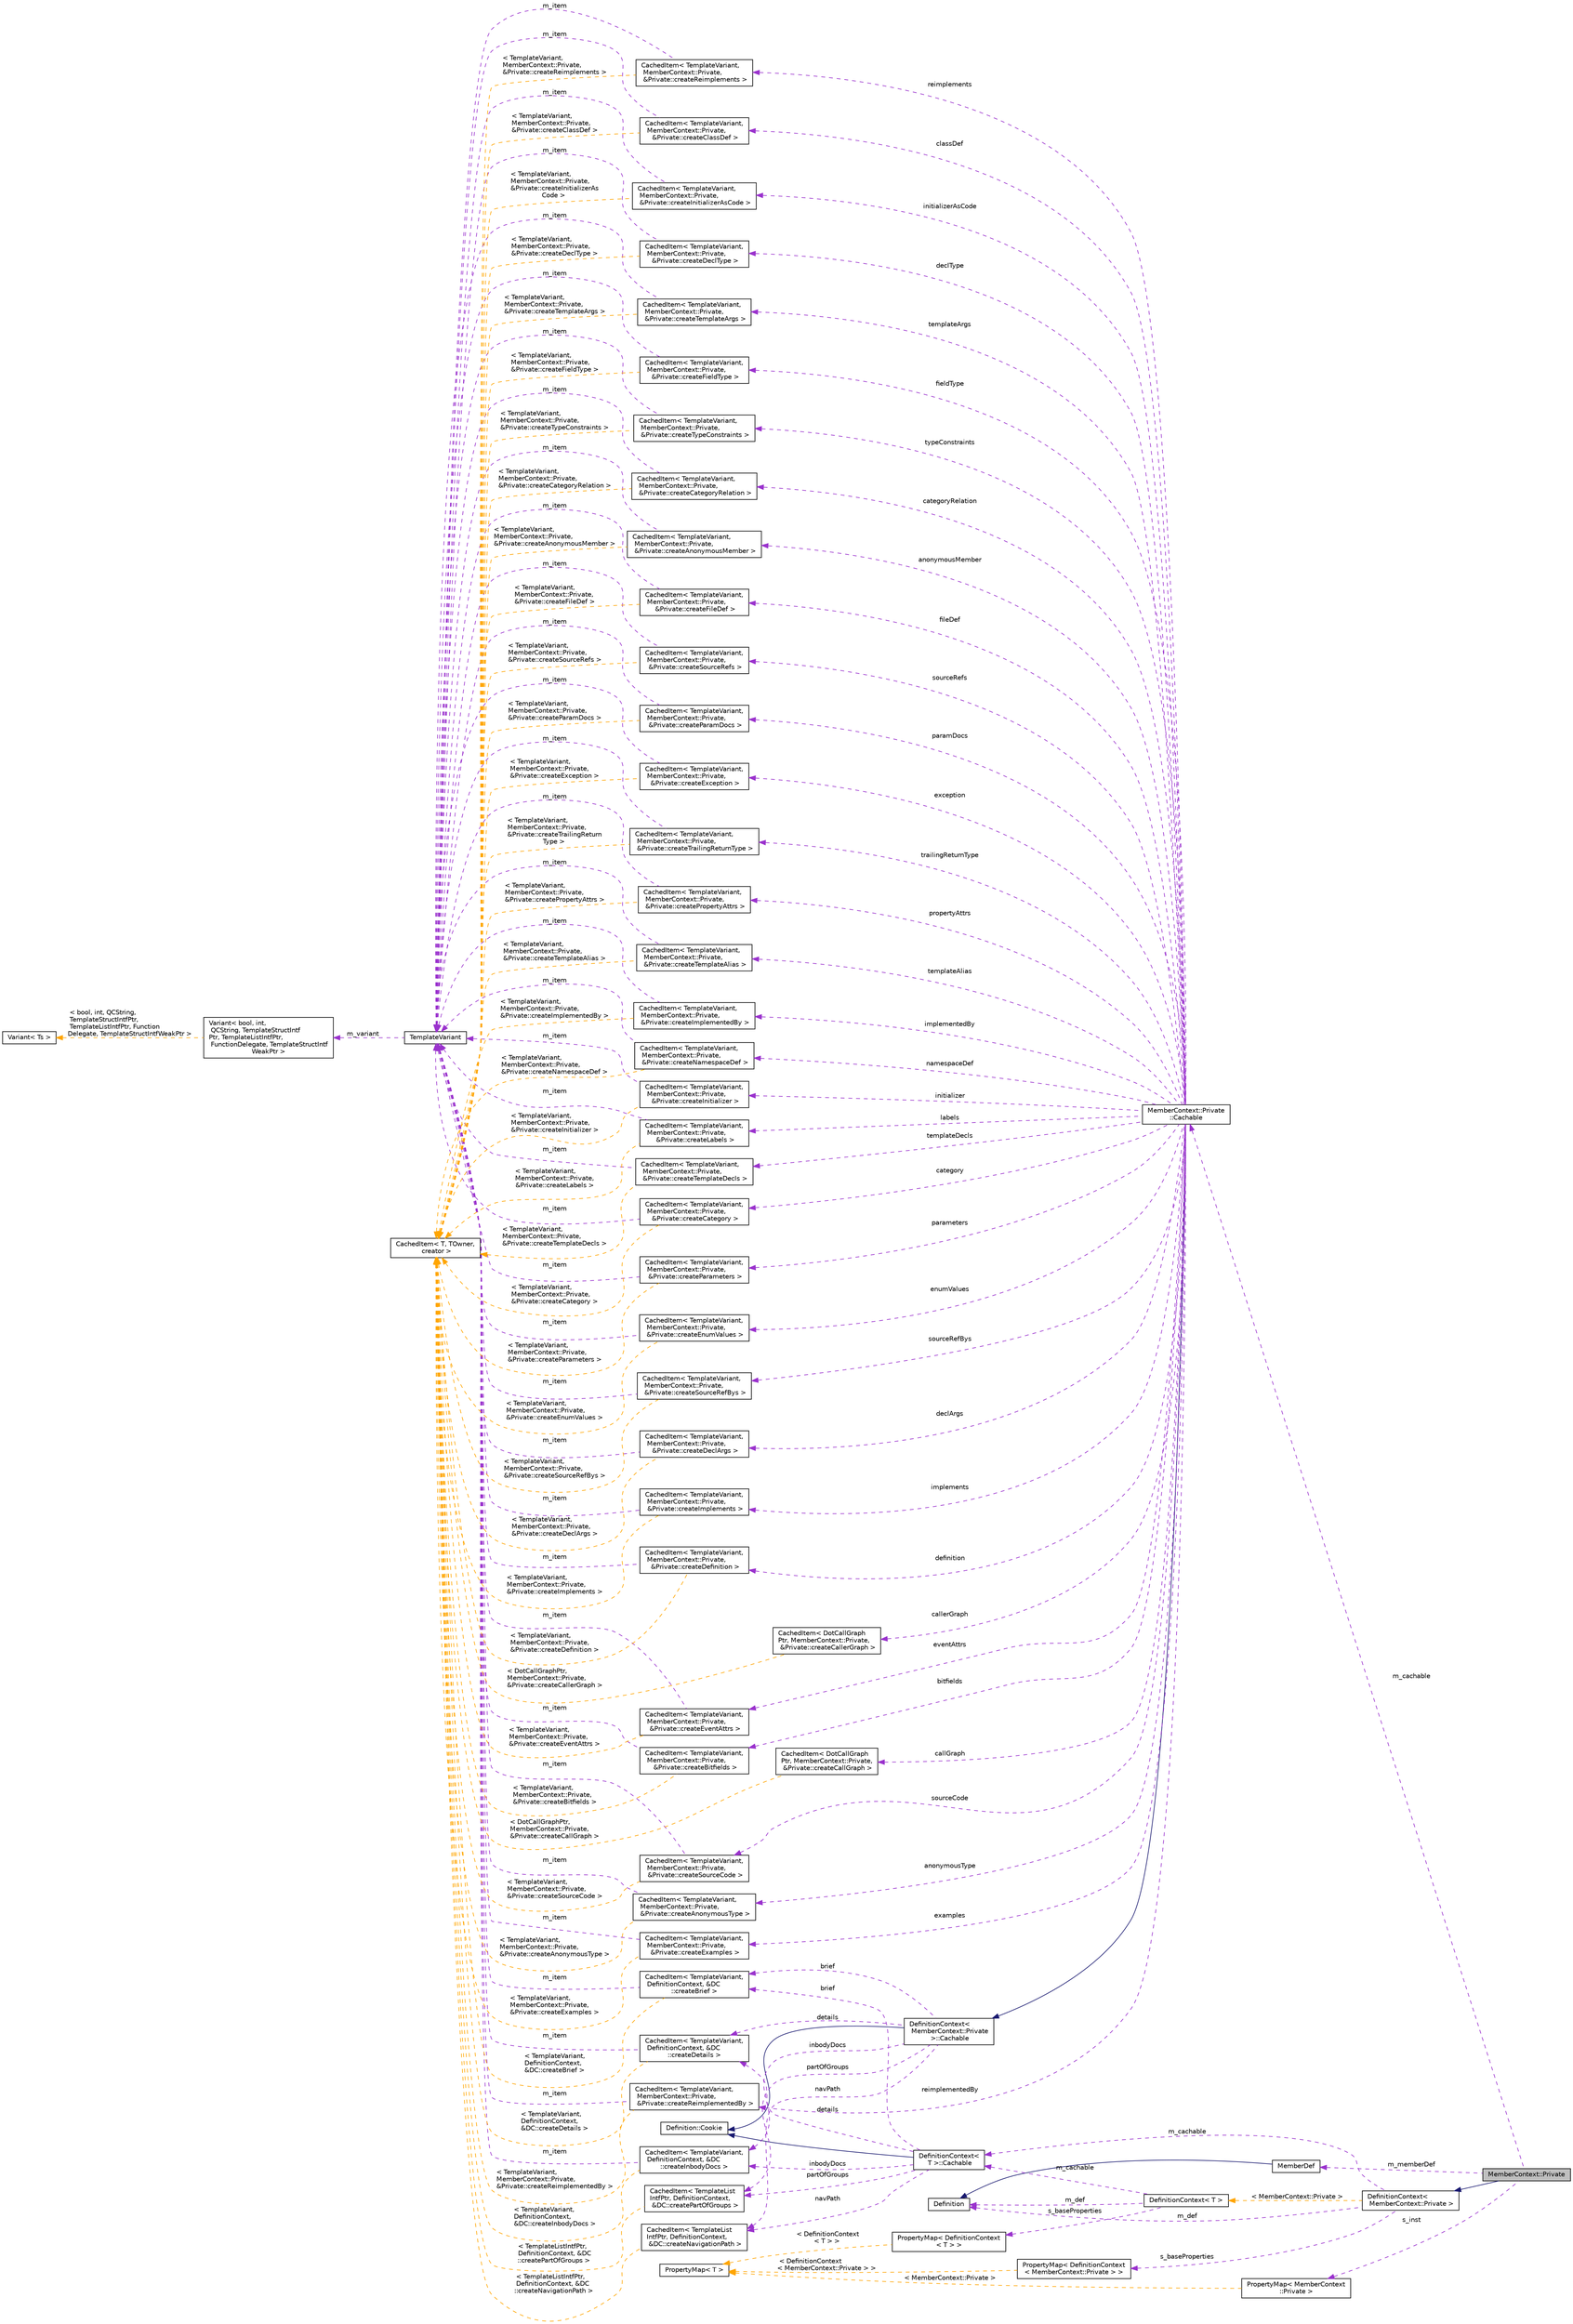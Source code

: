 digraph "MemberContext::Private"
{
 // INTERACTIVE_SVG=YES
 // LATEX_PDF_SIZE
  edge [fontname="Helvetica",fontsize="10",labelfontname="Helvetica",labelfontsize="10"];
  node [fontname="Helvetica",fontsize="10",shape=record];
  rankdir="LR";
  Node1 [label="MemberContext::Private",height=0.2,width=0.4,color="black", fillcolor="grey75", style="filled", fontcolor="black",tooltip=" "];
  Node2 -> Node1 [dir="back",color="midnightblue",fontsize="10",style="solid",fontname="Helvetica"];
  Node2 [label="DefinitionContext\<\l MemberContext::Private \>",height=0.2,width=0.4,color="black", fillcolor="white", style="filled",URL="$d6/d49/class_definition_context.html",tooltip=" "];
  Node3 -> Node2 [dir="back",color="darkorchid3",fontsize="10",style="dashed",label=" m_def" ,fontname="Helvetica"];
  Node3 [label="Definition",height=0.2,width=0.4,color="black", fillcolor="white", style="filled",URL="$d5/dcc/class_definition.html",tooltip="The common base class of all entity definitions found in the sources."];
  Node4 -> Node2 [dir="back",color="darkorchid3",fontsize="10",style="dashed",label=" s_baseProperties" ,fontname="Helvetica"];
  Node4 [label="PropertyMap\< DefinitionContext\l\< MemberContext::Private \> \>",height=0.2,width=0.4,color="black", fillcolor="white", style="filled",URL="$d5/dbf/class_property_map.html",tooltip=" "];
  Node5 -> Node4 [dir="back",color="orange",fontsize="10",style="dashed",label=" \< DefinitionContext\l\< MemberContext::Private \> \>" ,fontname="Helvetica"];
  Node5 [label="PropertyMap\< T \>",height=0.2,width=0.4,color="black", fillcolor="white", style="filled",URL="$d5/dbf/class_property_map.html",tooltip="Class representing a mapping of properties and the corresponding getter function."];
  Node6 -> Node2 [dir="back",color="darkorchid3",fontsize="10",style="dashed",label=" m_cachable" ,fontname="Helvetica"];
  Node6 [label="DefinitionContext\<\l T \>::Cachable",height=0.2,width=0.4,color="black", fillcolor="white", style="filled",URL="$d9/d7b/struct_definition_context_1_1_cachable.html",tooltip=" "];
  Node7 -> Node6 [dir="back",color="midnightblue",fontsize="10",style="solid",fontname="Helvetica"];
  Node7 [label="Definition::Cookie",height=0.2,width=0.4,color="black", fillcolor="white", style="filled",URL="$d1/d2f/struct_definition_1_1_cookie.html",tooltip=" "];
  Node8 -> Node6 [dir="back",color="darkorchid3",fontsize="10",style="dashed",label=" details" ,fontname="Helvetica"];
  Node8 [label="CachedItem\< TemplateVariant,\l DefinitionContext, &DC\l::createDetails \>",height=0.2,width=0.4,color="black", fillcolor="white", style="filled",URL="$d7/dc1/class_cached_item.html",tooltip=" "];
  Node9 -> Node8 [dir="back",color="darkorchid3",fontsize="10",style="dashed",label=" m_item" ,fontname="Helvetica"];
  Node9 [label="TemplateVariant",height=0.2,width=0.4,color="black", fillcolor="white", style="filled",URL="$d1/dba/class_template_variant.html",tooltip="Variant type which can hold one value of a fixed set of types."];
  Node10 -> Node9 [dir="back",color="darkorchid3",fontsize="10",style="dashed",label=" m_variant" ,fontname="Helvetica"];
  Node10 [label="Variant\< bool, int,\l QCString, TemplateStructIntf\lPtr, TemplateListIntfPtr,\l FunctionDelegate, TemplateStructIntf\lWeakPtr \>",height=0.2,width=0.4,color="black", fillcolor="white", style="filled",URL="$de/d1e/struct_variant.html",tooltip=" "];
  Node11 -> Node10 [dir="back",color="orange",fontsize="10",style="dashed",label=" \< bool, int, QCString,\l TemplateStructIntfPtr,\l TemplateListIntfPtr, Function\lDelegate, TemplateStructIntfWeakPtr \>" ,fontname="Helvetica"];
  Node11 [label="Variant\< Ts \>",height=0.2,width=0.4,color="black", fillcolor="white", style="filled",URL="$de/d1e/struct_variant.html",tooltip="Implementation of a variant container (similar to C++17's std::variant)."];
  Node12 -> Node8 [dir="back",color="orange",fontsize="10",style="dashed",label=" \< TemplateVariant,\l DefinitionContext,\l &DC::createDetails \>" ,fontname="Helvetica"];
  Node12 [label="CachedItem\< T, TOwner,\l creator \>",height=0.2,width=0.4,color="black", fillcolor="white", style="filled",URL="$d7/dc1/class_cached_item.html",tooltip="Wrapper for data that needs to be cached."];
  Node13 -> Node6 [dir="back",color="darkorchid3",fontsize="10",style="dashed",label=" brief" ,fontname="Helvetica"];
  Node13 [label="CachedItem\< TemplateVariant,\l DefinitionContext, &DC\l::createBrief \>",height=0.2,width=0.4,color="black", fillcolor="white", style="filled",URL="$d7/dc1/class_cached_item.html",tooltip=" "];
  Node9 -> Node13 [dir="back",color="darkorchid3",fontsize="10",style="dashed",label=" m_item" ,fontname="Helvetica"];
  Node12 -> Node13 [dir="back",color="orange",fontsize="10",style="dashed",label=" \< TemplateVariant,\l DefinitionContext,\l &DC::createBrief \>" ,fontname="Helvetica"];
  Node14 -> Node6 [dir="back",color="darkorchid3",fontsize="10",style="dashed",label=" navPath" ,fontname="Helvetica"];
  Node14 [label="CachedItem\< TemplateList\lIntfPtr, DefinitionContext,\l &DC::createNavigationPath \>",height=0.2,width=0.4,color="black", fillcolor="white", style="filled",URL="$d7/dc1/class_cached_item.html",tooltip=" "];
  Node12 -> Node14 [dir="back",color="orange",fontsize="10",style="dashed",label=" \< TemplateListIntfPtr,\l DefinitionContext, &DC\l::createNavigationPath \>" ,fontname="Helvetica"];
  Node15 -> Node6 [dir="back",color="darkorchid3",fontsize="10",style="dashed",label=" partOfGroups" ,fontname="Helvetica"];
  Node15 [label="CachedItem\< TemplateList\lIntfPtr, DefinitionContext,\l &DC::createPartOfGroups \>",height=0.2,width=0.4,color="black", fillcolor="white", style="filled",URL="$d7/dc1/class_cached_item.html",tooltip=" "];
  Node12 -> Node15 [dir="back",color="orange",fontsize="10",style="dashed",label=" \< TemplateListIntfPtr,\l DefinitionContext, &DC\l::createPartOfGroups \>" ,fontname="Helvetica"];
  Node16 -> Node6 [dir="back",color="darkorchid3",fontsize="10",style="dashed",label=" inbodyDocs" ,fontname="Helvetica"];
  Node16 [label="CachedItem\< TemplateVariant,\l DefinitionContext, &DC\l::createInbodyDocs \>",height=0.2,width=0.4,color="black", fillcolor="white", style="filled",URL="$d7/dc1/class_cached_item.html",tooltip=" "];
  Node9 -> Node16 [dir="back",color="darkorchid3",fontsize="10",style="dashed",label=" m_item" ,fontname="Helvetica"];
  Node12 -> Node16 [dir="back",color="orange",fontsize="10",style="dashed",label=" \< TemplateVariant,\l DefinitionContext,\l &DC::createInbodyDocs \>" ,fontname="Helvetica"];
  Node17 -> Node2 [dir="back",color="orange",fontsize="10",style="dashed",label=" \< MemberContext::Private \>" ,fontname="Helvetica"];
  Node17 [label="DefinitionContext\< T \>",height=0.2,width=0.4,color="black", fillcolor="white", style="filled",URL="$d6/d49/class_definition_context.html",tooltip=" "];
  Node3 -> Node17 [dir="back",color="darkorchid3",fontsize="10",style="dashed",label=" m_def" ,fontname="Helvetica"];
  Node18 -> Node17 [dir="back",color="darkorchid3",fontsize="10",style="dashed",label=" s_baseProperties" ,fontname="Helvetica"];
  Node18 [label="PropertyMap\< DefinitionContext\l\< T \> \>",height=0.2,width=0.4,color="black", fillcolor="white", style="filled",URL="$d5/dbf/class_property_map.html",tooltip=" "];
  Node5 -> Node18 [dir="back",color="orange",fontsize="10",style="dashed",label=" \< DefinitionContext\l\< T \> \>" ,fontname="Helvetica"];
  Node6 -> Node17 [dir="back",color="darkorchid3",fontsize="10",style="dashed",label=" m_cachable" ,fontname="Helvetica"];
  Node19 -> Node1 [dir="back",color="darkorchid3",fontsize="10",style="dashed",label=" s_inst" ,fontname="Helvetica"];
  Node19 [label="PropertyMap\< MemberContext\l::Private \>",height=0.2,width=0.4,color="black", fillcolor="white", style="filled",URL="$d5/dbf/class_property_map.html",tooltip=" "];
  Node5 -> Node19 [dir="back",color="orange",fontsize="10",style="dashed",label=" \< MemberContext::Private \>" ,fontname="Helvetica"];
  Node20 -> Node1 [dir="back",color="darkorchid3",fontsize="10",style="dashed",label=" m_cachable" ,fontname="Helvetica"];
  Node20 [label="MemberContext::Private\l::Cachable",height=0.2,width=0.4,color="black", fillcolor="white", style="filled",URL="$d7/d88/struct_member_context_1_1_private_1_1_cachable.html",tooltip=" "];
  Node21 -> Node20 [dir="back",color="midnightblue",fontsize="10",style="solid",fontname="Helvetica"];
  Node21 [label="DefinitionContext\<\l MemberContext::Private\l \>::Cachable",height=0.2,width=0.4,color="black", fillcolor="white", style="filled",URL="$d9/d7b/struct_definition_context_1_1_cachable.html",tooltip=" "];
  Node7 -> Node21 [dir="back",color="midnightblue",fontsize="10",style="solid",fontname="Helvetica"];
  Node8 -> Node21 [dir="back",color="darkorchid3",fontsize="10",style="dashed",label=" details" ,fontname="Helvetica"];
  Node13 -> Node21 [dir="back",color="darkorchid3",fontsize="10",style="dashed",label=" brief" ,fontname="Helvetica"];
  Node14 -> Node21 [dir="back",color="darkorchid3",fontsize="10",style="dashed",label=" navPath" ,fontname="Helvetica"];
  Node15 -> Node21 [dir="back",color="darkorchid3",fontsize="10",style="dashed",label=" partOfGroups" ,fontname="Helvetica"];
  Node16 -> Node21 [dir="back",color="darkorchid3",fontsize="10",style="dashed",label=" inbodyDocs" ,fontname="Helvetica"];
  Node22 -> Node20 [dir="back",color="darkorchid3",fontsize="10",style="dashed",label=" anonymousMember" ,fontname="Helvetica"];
  Node22 [label="CachedItem\< TemplateVariant,\l MemberContext::Private,\l &Private::createAnonymousMember \>",height=0.2,width=0.4,color="black", fillcolor="white", style="filled",URL="$d7/dc1/class_cached_item.html",tooltip=" "];
  Node9 -> Node22 [dir="back",color="darkorchid3",fontsize="10",style="dashed",label=" m_item" ,fontname="Helvetica"];
  Node12 -> Node22 [dir="back",color="orange",fontsize="10",style="dashed",label=" \< TemplateVariant,\l MemberContext::Private,\l &Private::createAnonymousMember \>" ,fontname="Helvetica"];
  Node23 -> Node20 [dir="back",color="darkorchid3",fontsize="10",style="dashed",label=" fileDef" ,fontname="Helvetica"];
  Node23 [label="CachedItem\< TemplateVariant,\l MemberContext::Private,\l &Private::createFileDef \>",height=0.2,width=0.4,color="black", fillcolor="white", style="filled",URL="$d7/dc1/class_cached_item.html",tooltip=" "];
  Node9 -> Node23 [dir="back",color="darkorchid3",fontsize="10",style="dashed",label=" m_item" ,fontname="Helvetica"];
  Node12 -> Node23 [dir="back",color="orange",fontsize="10",style="dashed",label=" \< TemplateVariant,\l MemberContext::Private,\l &Private::createFileDef \>" ,fontname="Helvetica"];
  Node24 -> Node20 [dir="back",color="darkorchid3",fontsize="10",style="dashed",label=" sourceRefs" ,fontname="Helvetica"];
  Node24 [label="CachedItem\< TemplateVariant,\l MemberContext::Private,\l &Private::createSourceRefs \>",height=0.2,width=0.4,color="black", fillcolor="white", style="filled",URL="$d7/dc1/class_cached_item.html",tooltip=" "];
  Node9 -> Node24 [dir="back",color="darkorchid3",fontsize="10",style="dashed",label=" m_item" ,fontname="Helvetica"];
  Node12 -> Node24 [dir="back",color="orange",fontsize="10",style="dashed",label=" \< TemplateVariant,\l MemberContext::Private,\l &Private::createSourceRefs \>" ,fontname="Helvetica"];
  Node25 -> Node20 [dir="back",color="darkorchid3",fontsize="10",style="dashed",label=" paramDocs" ,fontname="Helvetica"];
  Node25 [label="CachedItem\< TemplateVariant,\l MemberContext::Private,\l &Private::createParamDocs \>",height=0.2,width=0.4,color="black", fillcolor="white", style="filled",URL="$d7/dc1/class_cached_item.html",tooltip=" "];
  Node9 -> Node25 [dir="back",color="darkorchid3",fontsize="10",style="dashed",label=" m_item" ,fontname="Helvetica"];
  Node12 -> Node25 [dir="back",color="orange",fontsize="10",style="dashed",label=" \< TemplateVariant,\l MemberContext::Private,\l &Private::createParamDocs \>" ,fontname="Helvetica"];
  Node26 -> Node20 [dir="back",color="darkorchid3",fontsize="10",style="dashed",label=" exception" ,fontname="Helvetica"];
  Node26 [label="CachedItem\< TemplateVariant,\l MemberContext::Private,\l &Private::createException \>",height=0.2,width=0.4,color="black", fillcolor="white", style="filled",URL="$d7/dc1/class_cached_item.html",tooltip=" "];
  Node9 -> Node26 [dir="back",color="darkorchid3",fontsize="10",style="dashed",label=" m_item" ,fontname="Helvetica"];
  Node12 -> Node26 [dir="back",color="orange",fontsize="10",style="dashed",label=" \< TemplateVariant,\l MemberContext::Private,\l &Private::createException \>" ,fontname="Helvetica"];
  Node27 -> Node20 [dir="back",color="darkorchid3",fontsize="10",style="dashed",label=" trailingReturnType" ,fontname="Helvetica"];
  Node27 [label="CachedItem\< TemplateVariant,\l MemberContext::Private,\l &Private::createTrailingReturnType \>",height=0.2,width=0.4,color="black", fillcolor="white", style="filled",URL="$d7/dc1/class_cached_item.html",tooltip=" "];
  Node9 -> Node27 [dir="back",color="darkorchid3",fontsize="10",style="dashed",label=" m_item" ,fontname="Helvetica"];
  Node12 -> Node27 [dir="back",color="orange",fontsize="10",style="dashed",label=" \< TemplateVariant,\l MemberContext::Private,\l &Private::createTrailingReturn\lType \>" ,fontname="Helvetica"];
  Node28 -> Node20 [dir="back",color="darkorchid3",fontsize="10",style="dashed",label=" propertyAttrs" ,fontname="Helvetica"];
  Node28 [label="CachedItem\< TemplateVariant,\l MemberContext::Private,\l &Private::createPropertyAttrs \>",height=0.2,width=0.4,color="black", fillcolor="white", style="filled",URL="$d7/dc1/class_cached_item.html",tooltip=" "];
  Node9 -> Node28 [dir="back",color="darkorchid3",fontsize="10",style="dashed",label=" m_item" ,fontname="Helvetica"];
  Node12 -> Node28 [dir="back",color="orange",fontsize="10",style="dashed",label=" \< TemplateVariant,\l MemberContext::Private,\l &Private::createPropertyAttrs \>" ,fontname="Helvetica"];
  Node29 -> Node20 [dir="back",color="darkorchid3",fontsize="10",style="dashed",label=" templateAlias" ,fontname="Helvetica"];
  Node29 [label="CachedItem\< TemplateVariant,\l MemberContext::Private,\l &Private::createTemplateAlias \>",height=0.2,width=0.4,color="black", fillcolor="white", style="filled",URL="$d7/dc1/class_cached_item.html",tooltip=" "];
  Node9 -> Node29 [dir="back",color="darkorchid3",fontsize="10",style="dashed",label=" m_item" ,fontname="Helvetica"];
  Node12 -> Node29 [dir="back",color="orange",fontsize="10",style="dashed",label=" \< TemplateVariant,\l MemberContext::Private,\l &Private::createTemplateAlias \>" ,fontname="Helvetica"];
  Node30 -> Node20 [dir="back",color="darkorchid3",fontsize="10",style="dashed",label=" implementedBy" ,fontname="Helvetica"];
  Node30 [label="CachedItem\< TemplateVariant,\l MemberContext::Private,\l &Private::createImplementedBy \>",height=0.2,width=0.4,color="black", fillcolor="white", style="filled",URL="$d7/dc1/class_cached_item.html",tooltip=" "];
  Node9 -> Node30 [dir="back",color="darkorchid3",fontsize="10",style="dashed",label=" m_item" ,fontname="Helvetica"];
  Node12 -> Node30 [dir="back",color="orange",fontsize="10",style="dashed",label=" \< TemplateVariant,\l MemberContext::Private,\l &Private::createImplementedBy \>" ,fontname="Helvetica"];
  Node31 -> Node20 [dir="back",color="darkorchid3",fontsize="10",style="dashed",label=" namespaceDef" ,fontname="Helvetica"];
  Node31 [label="CachedItem\< TemplateVariant,\l MemberContext::Private,\l &Private::createNamespaceDef \>",height=0.2,width=0.4,color="black", fillcolor="white", style="filled",URL="$d7/dc1/class_cached_item.html",tooltip=" "];
  Node9 -> Node31 [dir="back",color="darkorchid3",fontsize="10",style="dashed",label=" m_item" ,fontname="Helvetica"];
  Node12 -> Node31 [dir="back",color="orange",fontsize="10",style="dashed",label=" \< TemplateVariant,\l MemberContext::Private,\l &Private::createNamespaceDef \>" ,fontname="Helvetica"];
  Node32 -> Node20 [dir="back",color="darkorchid3",fontsize="10",style="dashed",label=" initializer" ,fontname="Helvetica"];
  Node32 [label="CachedItem\< TemplateVariant,\l MemberContext::Private,\l &Private::createInitializer \>",height=0.2,width=0.4,color="black", fillcolor="white", style="filled",URL="$d7/dc1/class_cached_item.html",tooltip=" "];
  Node9 -> Node32 [dir="back",color="darkorchid3",fontsize="10",style="dashed",label=" m_item" ,fontname="Helvetica"];
  Node12 -> Node32 [dir="back",color="orange",fontsize="10",style="dashed",label=" \< TemplateVariant,\l MemberContext::Private,\l &Private::createInitializer \>" ,fontname="Helvetica"];
  Node33 -> Node20 [dir="back",color="darkorchid3",fontsize="10",style="dashed",label=" labels" ,fontname="Helvetica"];
  Node33 [label="CachedItem\< TemplateVariant,\l MemberContext::Private,\l &Private::createLabels \>",height=0.2,width=0.4,color="black", fillcolor="white", style="filled",URL="$d7/dc1/class_cached_item.html",tooltip=" "];
  Node9 -> Node33 [dir="back",color="darkorchid3",fontsize="10",style="dashed",label=" m_item" ,fontname="Helvetica"];
  Node12 -> Node33 [dir="back",color="orange",fontsize="10",style="dashed",label=" \< TemplateVariant,\l MemberContext::Private,\l &Private::createLabels \>" ,fontname="Helvetica"];
  Node34 -> Node20 [dir="back",color="darkorchid3",fontsize="10",style="dashed",label=" templateDecls" ,fontname="Helvetica"];
  Node34 [label="CachedItem\< TemplateVariant,\l MemberContext::Private,\l &Private::createTemplateDecls \>",height=0.2,width=0.4,color="black", fillcolor="white", style="filled",URL="$d7/dc1/class_cached_item.html",tooltip=" "];
  Node9 -> Node34 [dir="back",color="darkorchid3",fontsize="10",style="dashed",label=" m_item" ,fontname="Helvetica"];
  Node12 -> Node34 [dir="back",color="orange",fontsize="10",style="dashed",label=" \< TemplateVariant,\l MemberContext::Private,\l &Private::createTemplateDecls \>" ,fontname="Helvetica"];
  Node35 -> Node20 [dir="back",color="darkorchid3",fontsize="10",style="dashed",label=" parameters" ,fontname="Helvetica"];
  Node35 [label="CachedItem\< TemplateVariant,\l MemberContext::Private,\l &Private::createParameters \>",height=0.2,width=0.4,color="black", fillcolor="white", style="filled",URL="$d7/dc1/class_cached_item.html",tooltip=" "];
  Node9 -> Node35 [dir="back",color="darkorchid3",fontsize="10",style="dashed",label=" m_item" ,fontname="Helvetica"];
  Node12 -> Node35 [dir="back",color="orange",fontsize="10",style="dashed",label=" \< TemplateVariant,\l MemberContext::Private,\l &Private::createParameters \>" ,fontname="Helvetica"];
  Node36 -> Node20 [dir="back",color="darkorchid3",fontsize="10",style="dashed",label=" sourceRefBys" ,fontname="Helvetica"];
  Node36 [label="CachedItem\< TemplateVariant,\l MemberContext::Private,\l &Private::createSourceRefBys \>",height=0.2,width=0.4,color="black", fillcolor="white", style="filled",URL="$d7/dc1/class_cached_item.html",tooltip=" "];
  Node9 -> Node36 [dir="back",color="darkorchid3",fontsize="10",style="dashed",label=" m_item" ,fontname="Helvetica"];
  Node12 -> Node36 [dir="back",color="orange",fontsize="10",style="dashed",label=" \< TemplateVariant,\l MemberContext::Private,\l &Private::createSourceRefBys \>" ,fontname="Helvetica"];
  Node37 -> Node20 [dir="back",color="darkorchid3",fontsize="10",style="dashed",label=" implements" ,fontname="Helvetica"];
  Node37 [label="CachedItem\< TemplateVariant,\l MemberContext::Private,\l &Private::createImplements \>",height=0.2,width=0.4,color="black", fillcolor="white", style="filled",URL="$d7/dc1/class_cached_item.html",tooltip=" "];
  Node9 -> Node37 [dir="back",color="darkorchid3",fontsize="10",style="dashed",label=" m_item" ,fontname="Helvetica"];
  Node12 -> Node37 [dir="back",color="orange",fontsize="10",style="dashed",label=" \< TemplateVariant,\l MemberContext::Private,\l &Private::createImplements \>" ,fontname="Helvetica"];
  Node38 -> Node20 [dir="back",color="darkorchid3",fontsize="10",style="dashed",label=" eventAttrs" ,fontname="Helvetica"];
  Node38 [label="CachedItem\< TemplateVariant,\l MemberContext::Private,\l &Private::createEventAttrs \>",height=0.2,width=0.4,color="black", fillcolor="white", style="filled",URL="$d7/dc1/class_cached_item.html",tooltip=" "];
  Node9 -> Node38 [dir="back",color="darkorchid3",fontsize="10",style="dashed",label=" m_item" ,fontname="Helvetica"];
  Node12 -> Node38 [dir="back",color="orange",fontsize="10",style="dashed",label=" \< TemplateVariant,\l MemberContext::Private,\l &Private::createEventAttrs \>" ,fontname="Helvetica"];
  Node39 -> Node20 [dir="back",color="darkorchid3",fontsize="10",style="dashed",label=" bitfields" ,fontname="Helvetica"];
  Node39 [label="CachedItem\< TemplateVariant,\l MemberContext::Private,\l &Private::createBitfields \>",height=0.2,width=0.4,color="black", fillcolor="white", style="filled",URL="$d7/dc1/class_cached_item.html",tooltip=" "];
  Node9 -> Node39 [dir="back",color="darkorchid3",fontsize="10",style="dashed",label=" m_item" ,fontname="Helvetica"];
  Node12 -> Node39 [dir="back",color="orange",fontsize="10",style="dashed",label=" \< TemplateVariant,\l MemberContext::Private,\l &Private::createBitfields \>" ,fontname="Helvetica"];
  Node40 -> Node20 [dir="back",color="darkorchid3",fontsize="10",style="dashed",label=" sourceCode" ,fontname="Helvetica"];
  Node40 [label="CachedItem\< TemplateVariant,\l MemberContext::Private,\l &Private::createSourceCode \>",height=0.2,width=0.4,color="black", fillcolor="white", style="filled",URL="$d7/dc1/class_cached_item.html",tooltip=" "];
  Node9 -> Node40 [dir="back",color="darkorchid3",fontsize="10",style="dashed",label=" m_item" ,fontname="Helvetica"];
  Node12 -> Node40 [dir="back",color="orange",fontsize="10",style="dashed",label=" \< TemplateVariant,\l MemberContext::Private,\l &Private::createSourceCode \>" ,fontname="Helvetica"];
  Node41 -> Node20 [dir="back",color="darkorchid3",fontsize="10",style="dashed",label=" anonymousType" ,fontname="Helvetica"];
  Node41 [label="CachedItem\< TemplateVariant,\l MemberContext::Private,\l &Private::createAnonymousType \>",height=0.2,width=0.4,color="black", fillcolor="white", style="filled",URL="$d7/dc1/class_cached_item.html",tooltip=" "];
  Node9 -> Node41 [dir="back",color="darkorchid3",fontsize="10",style="dashed",label=" m_item" ,fontname="Helvetica"];
  Node12 -> Node41 [dir="back",color="orange",fontsize="10",style="dashed",label=" \< TemplateVariant,\l MemberContext::Private,\l &Private::createAnonymousType \>" ,fontname="Helvetica"];
  Node42 -> Node20 [dir="back",color="darkorchid3",fontsize="10",style="dashed",label=" examples" ,fontname="Helvetica"];
  Node42 [label="CachedItem\< TemplateVariant,\l MemberContext::Private,\l &Private::createExamples \>",height=0.2,width=0.4,color="black", fillcolor="white", style="filled",URL="$d7/dc1/class_cached_item.html",tooltip=" "];
  Node9 -> Node42 [dir="back",color="darkorchid3",fontsize="10",style="dashed",label=" m_item" ,fontname="Helvetica"];
  Node12 -> Node42 [dir="back",color="orange",fontsize="10",style="dashed",label=" \< TemplateVariant,\l MemberContext::Private,\l &Private::createExamples \>" ,fontname="Helvetica"];
  Node43 -> Node20 [dir="back",color="darkorchid3",fontsize="10",style="dashed",label=" reimplementedBy" ,fontname="Helvetica"];
  Node43 [label="CachedItem\< TemplateVariant,\l MemberContext::Private,\l &Private::createReimplementedBy \>",height=0.2,width=0.4,color="black", fillcolor="white", style="filled",URL="$d7/dc1/class_cached_item.html",tooltip=" "];
  Node9 -> Node43 [dir="back",color="darkorchid3",fontsize="10",style="dashed",label=" m_item" ,fontname="Helvetica"];
  Node12 -> Node43 [dir="back",color="orange",fontsize="10",style="dashed",label=" \< TemplateVariant,\l MemberContext::Private,\l &Private::createReimplementedBy \>" ,fontname="Helvetica"];
  Node44 -> Node20 [dir="back",color="darkorchid3",fontsize="10",style="dashed",label=" reimplements" ,fontname="Helvetica"];
  Node44 [label="CachedItem\< TemplateVariant,\l MemberContext::Private,\l &Private::createReimplements \>",height=0.2,width=0.4,color="black", fillcolor="white", style="filled",URL="$d7/dc1/class_cached_item.html",tooltip=" "];
  Node9 -> Node44 [dir="back",color="darkorchid3",fontsize="10",style="dashed",label=" m_item" ,fontname="Helvetica"];
  Node12 -> Node44 [dir="back",color="orange",fontsize="10",style="dashed",label=" \< TemplateVariant,\l MemberContext::Private,\l &Private::createReimplements \>" ,fontname="Helvetica"];
  Node45 -> Node20 [dir="back",color="darkorchid3",fontsize="10",style="dashed",label=" classDef" ,fontname="Helvetica"];
  Node45 [label="CachedItem\< TemplateVariant,\l MemberContext::Private,\l &Private::createClassDef \>",height=0.2,width=0.4,color="black", fillcolor="white", style="filled",URL="$d7/dc1/class_cached_item.html",tooltip=" "];
  Node9 -> Node45 [dir="back",color="darkorchid3",fontsize="10",style="dashed",label=" m_item" ,fontname="Helvetica"];
  Node12 -> Node45 [dir="back",color="orange",fontsize="10",style="dashed",label=" \< TemplateVariant,\l MemberContext::Private,\l &Private::createClassDef \>" ,fontname="Helvetica"];
  Node46 -> Node20 [dir="back",color="darkorchid3",fontsize="10",style="dashed",label=" initializerAsCode" ,fontname="Helvetica"];
  Node46 [label="CachedItem\< TemplateVariant,\l MemberContext::Private,\l &Private::createInitializerAsCode \>",height=0.2,width=0.4,color="black", fillcolor="white", style="filled",URL="$d7/dc1/class_cached_item.html",tooltip=" "];
  Node9 -> Node46 [dir="back",color="darkorchid3",fontsize="10",style="dashed",label=" m_item" ,fontname="Helvetica"];
  Node12 -> Node46 [dir="back",color="orange",fontsize="10",style="dashed",label=" \< TemplateVariant,\l MemberContext::Private,\l &Private::createInitializerAs\lCode \>" ,fontname="Helvetica"];
  Node47 -> Node20 [dir="back",color="darkorchid3",fontsize="10",style="dashed",label=" callerGraph" ,fontname="Helvetica"];
  Node47 [label="CachedItem\< DotCallGraph\lPtr, MemberContext::Private,\l &Private::createCallerGraph \>",height=0.2,width=0.4,color="black", fillcolor="white", style="filled",URL="$d7/dc1/class_cached_item.html",tooltip=" "];
  Node12 -> Node47 [dir="back",color="orange",fontsize="10",style="dashed",label=" \< DotCallGraphPtr,\l MemberContext::Private,\l &Private::createCallerGraph \>" ,fontname="Helvetica"];
  Node48 -> Node20 [dir="back",color="darkorchid3",fontsize="10",style="dashed",label=" declType" ,fontname="Helvetica"];
  Node48 [label="CachedItem\< TemplateVariant,\l MemberContext::Private,\l &Private::createDeclType \>",height=0.2,width=0.4,color="black", fillcolor="white", style="filled",URL="$d7/dc1/class_cached_item.html",tooltip=" "];
  Node9 -> Node48 [dir="back",color="darkorchid3",fontsize="10",style="dashed",label=" m_item" ,fontname="Helvetica"];
  Node12 -> Node48 [dir="back",color="orange",fontsize="10",style="dashed",label=" \< TemplateVariant,\l MemberContext::Private,\l &Private::createDeclType \>" ,fontname="Helvetica"];
  Node49 -> Node20 [dir="back",color="darkorchid3",fontsize="10",style="dashed",label=" callGraph" ,fontname="Helvetica"];
  Node49 [label="CachedItem\< DotCallGraph\lPtr, MemberContext::Private,\l &Private::createCallGraph \>",height=0.2,width=0.4,color="black", fillcolor="white", style="filled",URL="$d7/dc1/class_cached_item.html",tooltip=" "];
  Node12 -> Node49 [dir="back",color="orange",fontsize="10",style="dashed",label=" \< DotCallGraphPtr,\l MemberContext::Private,\l &Private::createCallGraph \>" ,fontname="Helvetica"];
  Node50 -> Node20 [dir="back",color="darkorchid3",fontsize="10",style="dashed",label=" templateArgs" ,fontname="Helvetica"];
  Node50 [label="CachedItem\< TemplateVariant,\l MemberContext::Private,\l &Private::createTemplateArgs \>",height=0.2,width=0.4,color="black", fillcolor="white", style="filled",URL="$d7/dc1/class_cached_item.html",tooltip=" "];
  Node9 -> Node50 [dir="back",color="darkorchid3",fontsize="10",style="dashed",label=" m_item" ,fontname="Helvetica"];
  Node12 -> Node50 [dir="back",color="orange",fontsize="10",style="dashed",label=" \< TemplateVariant,\l MemberContext::Private,\l &Private::createTemplateArgs \>" ,fontname="Helvetica"];
  Node51 -> Node20 [dir="back",color="darkorchid3",fontsize="10",style="dashed",label=" fieldType" ,fontname="Helvetica"];
  Node51 [label="CachedItem\< TemplateVariant,\l MemberContext::Private,\l &Private::createFieldType \>",height=0.2,width=0.4,color="black", fillcolor="white", style="filled",URL="$d7/dc1/class_cached_item.html",tooltip=" "];
  Node9 -> Node51 [dir="back",color="darkorchid3",fontsize="10",style="dashed",label=" m_item" ,fontname="Helvetica"];
  Node12 -> Node51 [dir="back",color="orange",fontsize="10",style="dashed",label=" \< TemplateVariant,\l MemberContext::Private,\l &Private::createFieldType \>" ,fontname="Helvetica"];
  Node52 -> Node20 [dir="back",color="darkorchid3",fontsize="10",style="dashed",label=" typeConstraints" ,fontname="Helvetica"];
  Node52 [label="CachedItem\< TemplateVariant,\l MemberContext::Private,\l &Private::createTypeConstraints \>",height=0.2,width=0.4,color="black", fillcolor="white", style="filled",URL="$d7/dc1/class_cached_item.html",tooltip=" "];
  Node9 -> Node52 [dir="back",color="darkorchid3",fontsize="10",style="dashed",label=" m_item" ,fontname="Helvetica"];
  Node12 -> Node52 [dir="back",color="orange",fontsize="10",style="dashed",label=" \< TemplateVariant,\l MemberContext::Private,\l &Private::createTypeConstraints \>" ,fontname="Helvetica"];
  Node53 -> Node20 [dir="back",color="darkorchid3",fontsize="10",style="dashed",label=" categoryRelation" ,fontname="Helvetica"];
  Node53 [label="CachedItem\< TemplateVariant,\l MemberContext::Private,\l &Private::createCategoryRelation \>",height=0.2,width=0.4,color="black", fillcolor="white", style="filled",URL="$d7/dc1/class_cached_item.html",tooltip=" "];
  Node9 -> Node53 [dir="back",color="darkorchid3",fontsize="10",style="dashed",label=" m_item" ,fontname="Helvetica"];
  Node12 -> Node53 [dir="back",color="orange",fontsize="10",style="dashed",label=" \< TemplateVariant,\l MemberContext::Private,\l &Private::createCategoryRelation \>" ,fontname="Helvetica"];
  Node54 -> Node20 [dir="back",color="darkorchid3",fontsize="10",style="dashed",label=" category" ,fontname="Helvetica"];
  Node54 [label="CachedItem\< TemplateVariant,\l MemberContext::Private,\l &Private::createCategory \>",height=0.2,width=0.4,color="black", fillcolor="white", style="filled",URL="$d7/dc1/class_cached_item.html",tooltip=" "];
  Node9 -> Node54 [dir="back",color="darkorchid3",fontsize="10",style="dashed",label=" m_item" ,fontname="Helvetica"];
  Node12 -> Node54 [dir="back",color="orange",fontsize="10",style="dashed",label=" \< TemplateVariant,\l MemberContext::Private,\l &Private::createCategory \>" ,fontname="Helvetica"];
  Node55 -> Node20 [dir="back",color="darkorchid3",fontsize="10",style="dashed",label=" enumValues" ,fontname="Helvetica"];
  Node55 [label="CachedItem\< TemplateVariant,\l MemberContext::Private,\l &Private::createEnumValues \>",height=0.2,width=0.4,color="black", fillcolor="white", style="filled",URL="$d7/dc1/class_cached_item.html",tooltip=" "];
  Node9 -> Node55 [dir="back",color="darkorchid3",fontsize="10",style="dashed",label=" m_item" ,fontname="Helvetica"];
  Node12 -> Node55 [dir="back",color="orange",fontsize="10",style="dashed",label=" \< TemplateVariant,\l MemberContext::Private,\l &Private::createEnumValues \>" ,fontname="Helvetica"];
  Node56 -> Node20 [dir="back",color="darkorchid3",fontsize="10",style="dashed",label=" declArgs" ,fontname="Helvetica"];
  Node56 [label="CachedItem\< TemplateVariant,\l MemberContext::Private,\l &Private::createDeclArgs \>",height=0.2,width=0.4,color="black", fillcolor="white", style="filled",URL="$d7/dc1/class_cached_item.html",tooltip=" "];
  Node9 -> Node56 [dir="back",color="darkorchid3",fontsize="10",style="dashed",label=" m_item" ,fontname="Helvetica"];
  Node12 -> Node56 [dir="back",color="orange",fontsize="10",style="dashed",label=" \< TemplateVariant,\l MemberContext::Private,\l &Private::createDeclArgs \>" ,fontname="Helvetica"];
  Node57 -> Node20 [dir="back",color="darkorchid3",fontsize="10",style="dashed",label=" definition" ,fontname="Helvetica"];
  Node57 [label="CachedItem\< TemplateVariant,\l MemberContext::Private,\l &Private::createDefinition \>",height=0.2,width=0.4,color="black", fillcolor="white", style="filled",URL="$d7/dc1/class_cached_item.html",tooltip=" "];
  Node9 -> Node57 [dir="back",color="darkorchid3",fontsize="10",style="dashed",label=" m_item" ,fontname="Helvetica"];
  Node12 -> Node57 [dir="back",color="orange",fontsize="10",style="dashed",label=" \< TemplateVariant,\l MemberContext::Private,\l &Private::createDefinition \>" ,fontname="Helvetica"];
  Node58 -> Node1 [dir="back",color="darkorchid3",fontsize="10",style="dashed",label=" m_memberDef" ,fontname="Helvetica"];
  Node58 [label="MemberDef",height=0.2,width=0.4,color="black", fillcolor="white", style="filled",URL="$da/d09/class_member_def.html",tooltip="A model of a class/file/namespace member symbol."];
  Node3 -> Node58 [dir="back",color="midnightblue",fontsize="10",style="solid",fontname="Helvetica"];
}
